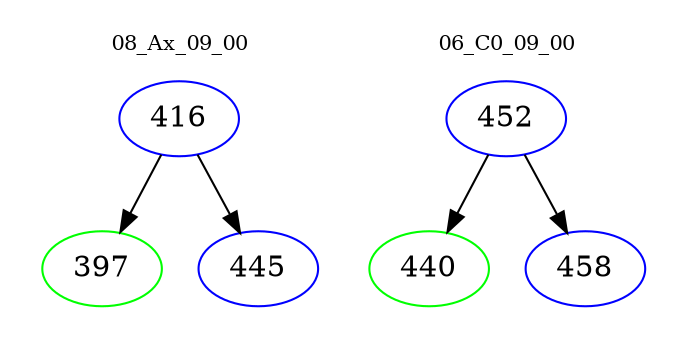 digraph{
subgraph cluster_0 {
color = white
label = "08_Ax_09_00";
fontsize=10;
T0_416 [label="416", color="blue"]
T0_416 -> T0_397 [color="black"]
T0_397 [label="397", color="green"]
T0_416 -> T0_445 [color="black"]
T0_445 [label="445", color="blue"]
}
subgraph cluster_1 {
color = white
label = "06_C0_09_00";
fontsize=10;
T1_452 [label="452", color="blue"]
T1_452 -> T1_440 [color="black"]
T1_440 [label="440", color="green"]
T1_452 -> T1_458 [color="black"]
T1_458 [label="458", color="blue"]
}
}
